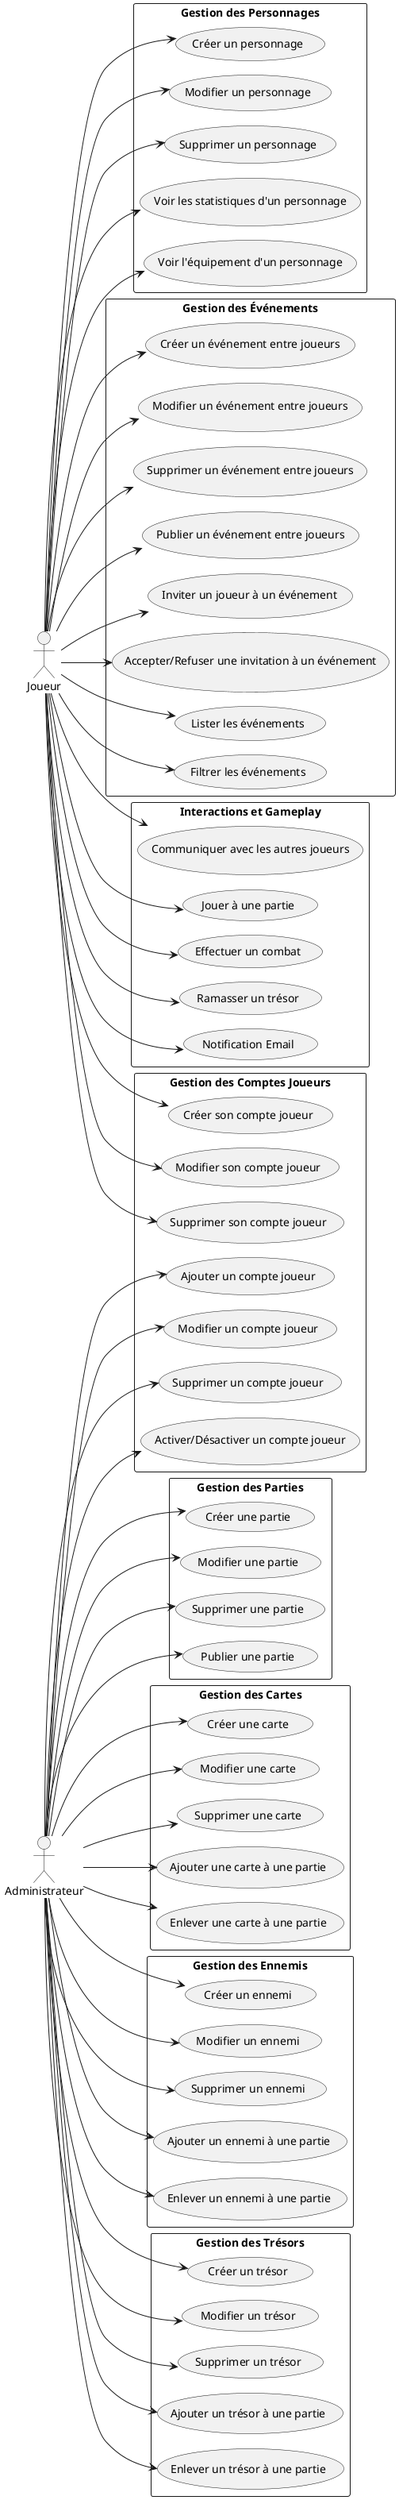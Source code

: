 @startuml
!pragma layout smetana
left to right direction

actor Joueur
actor "Administrateur" as Admin

rectangle "Gestion des Comptes Joueurs" {
    usecase "Créer son compte joueur" as CreerCompte
    usecase "Modifier son compte joueur" as ModifierCompte
    usecase "Supprimer son compte joueur" as SupprimerCompte

    usecase "Ajouter un compte joueur" as AjouterCompteAdmin
    usecase "Modifier un compte joueur" as ModifierCompteAdmin
    usecase "Supprimer un compte joueur" as SupprimerCompteAdmin
    usecase "Activer/Désactiver un compte joueur" as ActiverDesactiverCompte
}

rectangle "Gestion des Personnages" {
    usecase "Créer un personnage" as CreerPersonnage
    usecase "Modifier un personnage" as ModifierPersonnage
    usecase "Supprimer un personnage" as SupprimerPersonnage
    usecase "Voir les statistiques d'un personnage" as VoirStats
    usecase "Voir l'équipement d'un personnage" as VoirEquipement
}

rectangle "Gestion des Parties" {
    usecase "Créer une partie" as CreerPartie
    usecase "Modifier une partie" as ModifierPartie
    usecase "Supprimer une partie" as SupprimerPartie
    usecase "Publier une partie" as PublierPartie
}

rectangle "Gestion des Événements" {
    usecase "Créer un événement entre joueurs" as CreerEvenement
    usecase "Modifier un événement entre joueurs" as ModifierEvenement
    usecase "Supprimer un événement entre joueurs" as SupprimerEvenement
    usecase "Publier un événement entre joueurs" as PublierEvenement
    usecase "Inviter un joueur à un événement" as InviterJoueur
    usecase "Accepter/Refuser une invitation à un événement" as AccepterRefuserInvitation
    usecase "Lister les événements" as ListerEvenements
    usecase "Filtrer les événements" as FiltrerEvenements
}

rectangle "Gestion des Cartes" {
    usecase "Créer une carte" as CreerCarte
    usecase "Modifier une carte" as ModifierCarte
    usecase "Supprimer une carte" as SupprimerCarte
    usecase "Ajouter une carte à une partie" as AjouterCartePartie
    usecase "Enlever une carte à une partie" as EnleverCartePartie
}

rectangle "Gestion des Ennemis" {
    usecase "Créer un ennemi" as CreerEnnemi
    usecase "Modifier un ennemi" as ModifierEnnemi
    usecase "Supprimer un ennemi" as SupprimerEnnemi
    usecase "Ajouter un ennemi à une partie" as AjouterEnnemiPartie
    usecase "Enlever un ennemi à une partie" as EnleverEnnemiPartie
}

rectangle "Gestion des Trésors" {
    usecase "Créer un trésor" as CreerTresor
    usecase "Modifier un trésor" as ModifierTresor
    usecase "Supprimer un trésor" as SupprimerTresor
    usecase "Ajouter un trésor à une partie" as AjouterTresorPartie
    usecase "Enlever un trésor à une partie" as EnleverTresorPartie
}

rectangle "Interactions et Gameplay" {
    usecase "Communiquer avec les autres joueurs" as Communiquer
    usecase "Jouer à une partie" as JouerPartie
    usecase "Effectuer un combat" as EffectuerCombat
    usecase "Ramasser un trésor" as RamasserTresor
    usecase "Notification Email" as NotificationEmail
}

Joueur --> CreerCompte
Joueur --> ModifierCompte
Joueur --> SupprimerCompte
Joueur --> CreerPersonnage
Joueur --> ModifierPersonnage
Joueur --> SupprimerPersonnage
Joueur --> VoirStats
Joueur --> VoirEquipement
Joueur --> Communiquer
Joueur --> JouerPartie
Joueur --> EffectuerCombat
Joueur --> RamasserTresor
Joueur --> CreerEvenement
Joueur --> ModifierEvenement
Joueur --> SupprimerEvenement
Joueur --> PublierEvenement
Joueur --> InviterJoueur
Joueur --> AccepterRefuserInvitation
Joueur --> ListerEvenements
Joueur --> FiltrerEvenements
Joueur --> NotificationEmail

Admin --> AjouterCompteAdmin
Admin --> ModifierCompteAdmin
Admin --> SupprimerCompteAdmin
Admin --> ActiverDesactiverCompte
Admin --> CreerPartie
Admin --> ModifierPartie
Admin --> SupprimerPartie
Admin --> PublierPartie
Admin --> CreerCarte
Admin --> ModifierCarte
Admin --> SupprimerCarte
Admin --> AjouterCartePartie
Admin --> EnleverCartePartie
Admin --> CreerEnnemi
Admin --> ModifierEnnemi
Admin --> SupprimerEnnemi
Admin --> AjouterEnnemiPartie
Admin --> EnleverEnnemiPartie
Admin --> CreerTresor
Admin --> ModifierTresor
Admin --> SupprimerTresor
Admin --> AjouterTresorPartie
Admin --> EnleverTresorPartie
@enduml
